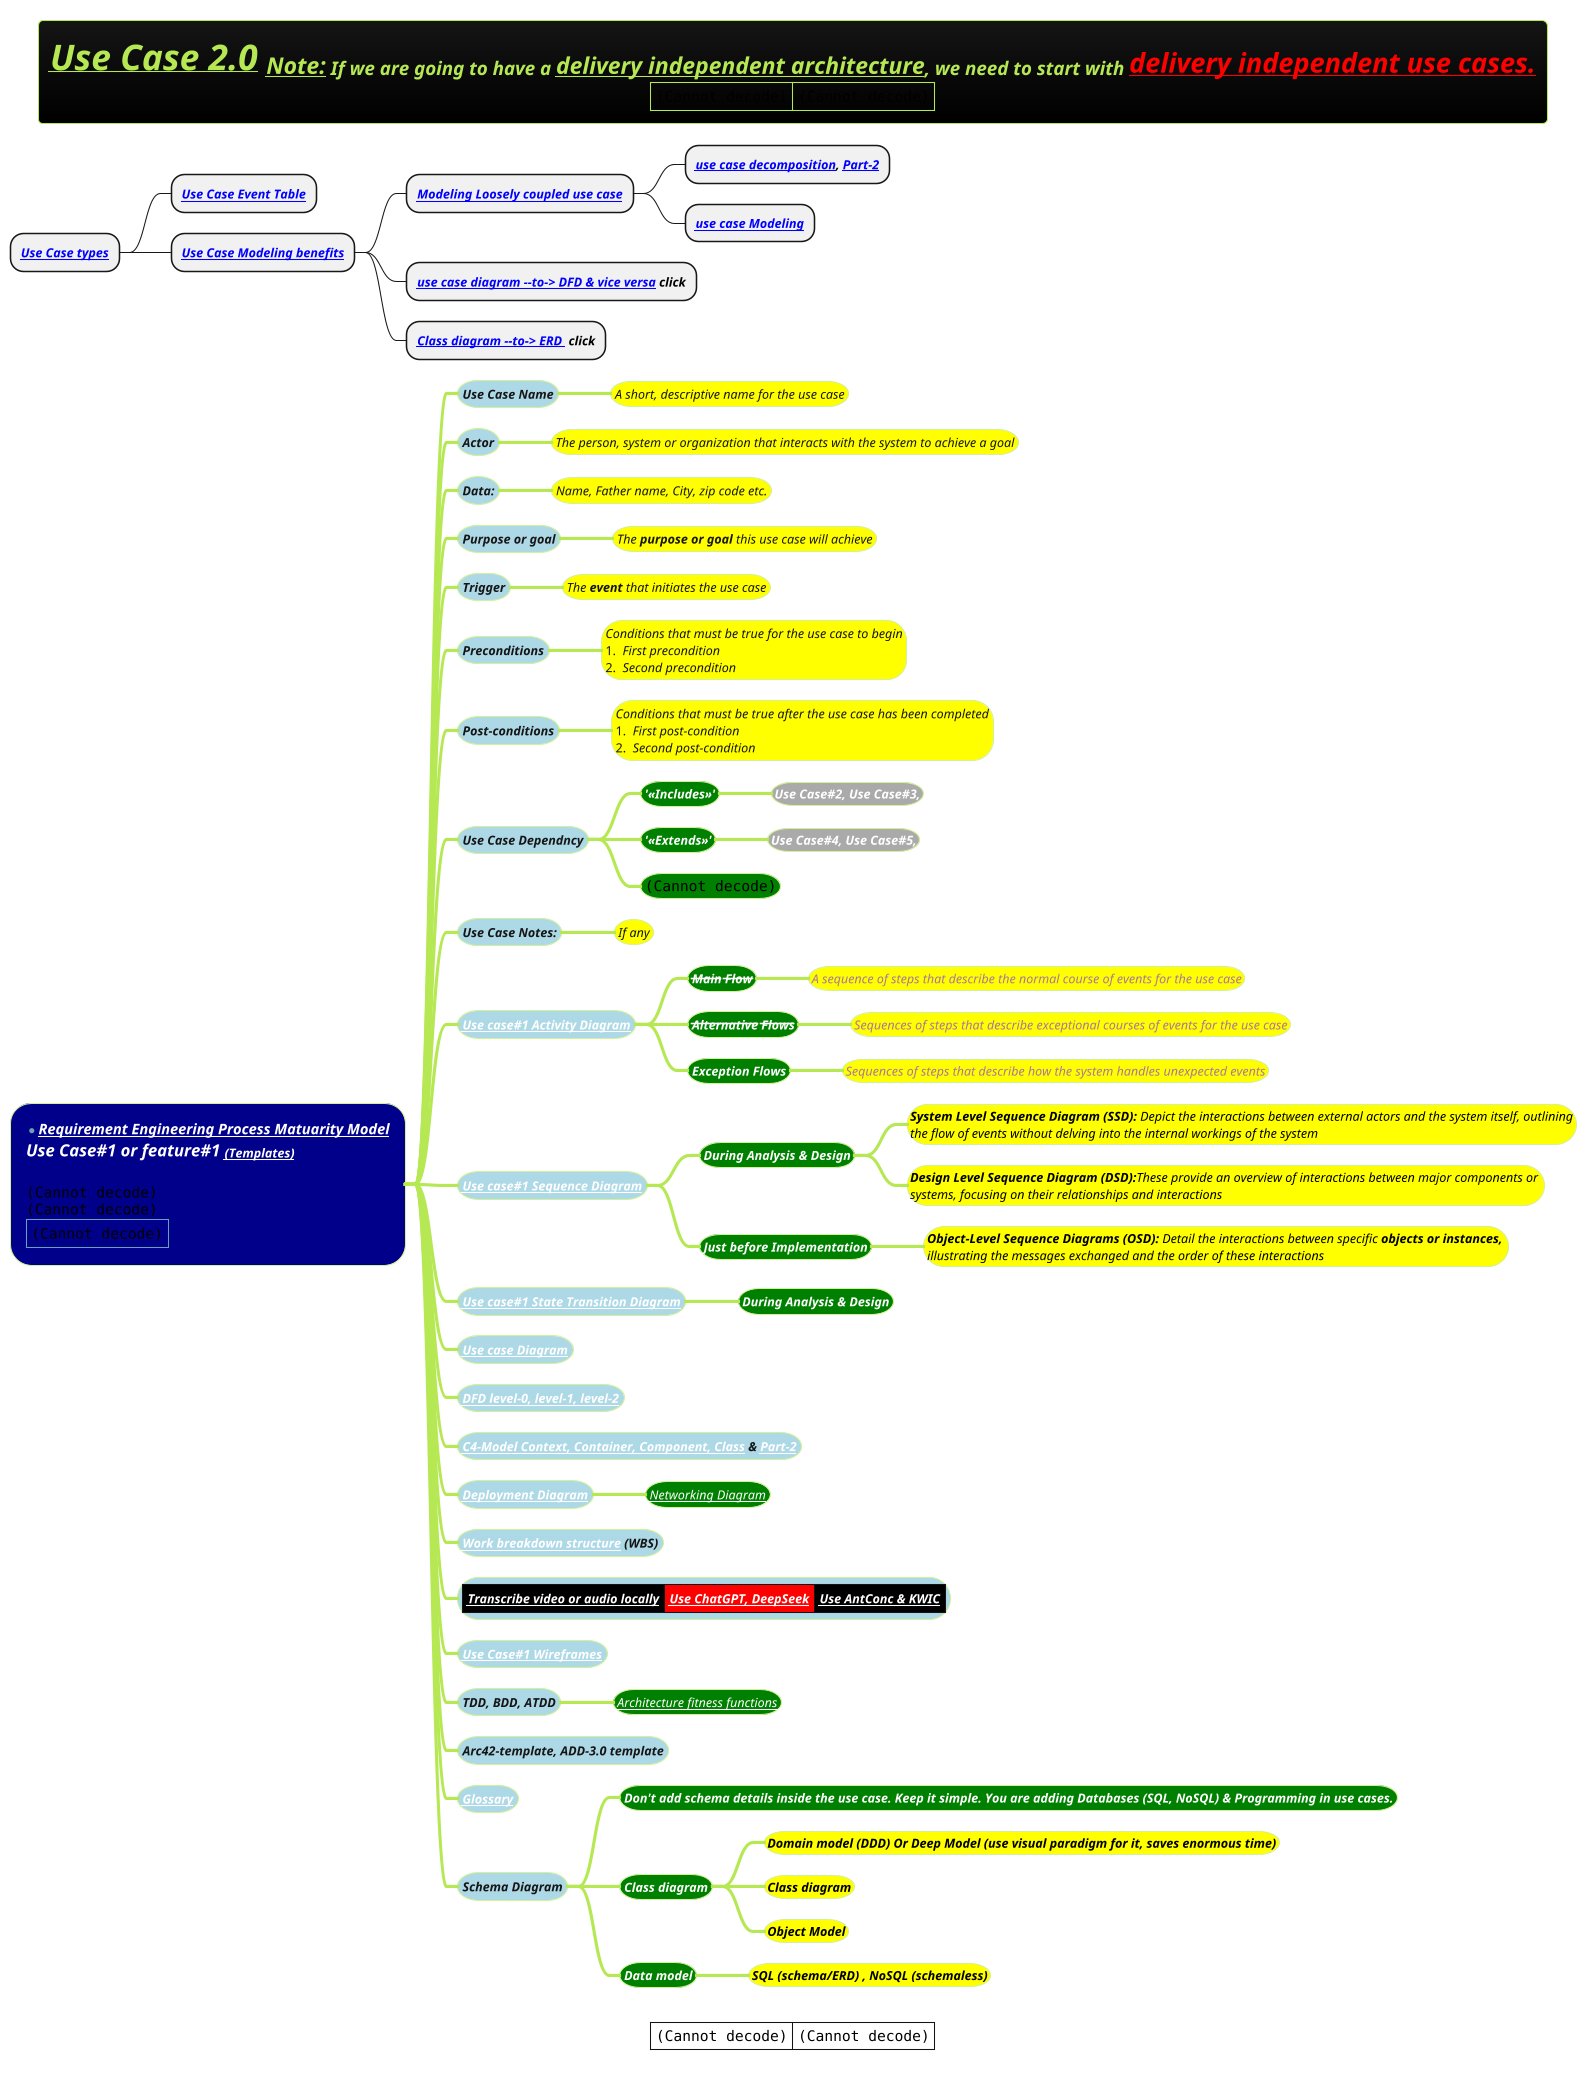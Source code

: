 @startmindmap
title =  <b><i><u><size:30>Use Case 2.0</u> <size:14>__Note:__ If we are going to have a __delivery independent architecture__, we need to start with <color #red><u>delivery independent use cases.\n|<img:img.png{scale=0.7}>|<img:use-case-view-4+1-model.png{scale=1}>|

caption |<img:img_1.png{scale=0.8}>|<img:img_11.png{scale=0.9}>|

* <size:12><b><i>[[use-case.png Use Case types]]
** <size:12><b><i>[[docs/2-uml/requirements-and-design-with-plantuml/1-use-cases-or-features/use-case-event-table.png Use Case Event Table]]
** <size:12><b><i>[[img.jpg Use Case Modeling benefits]]
*** <size:12><b><i>[[docs/2-uml/requirements-and-design-with-plantuml/1-use-cases-or-features/modeling-loosely-coupled-use-cases.png Modeling Loosely coupled use case]]
**** <size:12><b><i>[[docs/2-uml/requirements-and-design-with-plantuml/1-use-cases-or-features/use-case-decomposition.png use case decomposition]], [[docs/3-programming-languages/Venkat-Subramaniam/images/img_561.png Part-2]]
**** <size:12><b><i>[[docs/3-programming-languages/clean-architecture/images/use-case-modeling.png use case Modeling]]
*** <size:12><b><i>[[docs/2-uml/requirements-and-design-with-plantuml/1-use-cases-or-features/img_3.png use case diagram --to-> DFD & vice versa]] click
*** <size:12><b><i>[[img_1.png Class diagram --to-> ERD ]] click

!theme hacker

*[#darkblue]:*<size:14><i>[[docs/3-programming-languages/Venkat-Subramaniam/images/img_242.png Requirement Engineering Process Matuarity Model]]
<color #white><i>Use Case#1 or feature#1 <size:12>[[docs/2-uml/requirements-and-design-with-plantuml/1-use-cases-or-features/use-case-details-templates.png (Templates)]]

<img:use-case-vs-user-story.png>
<img:wireframe-1.png{scale=.76}>
|<img:img_0.png{scale=.85}>|;

**[#lightblue] <i><size:12>Use Case Name
***[#yellow] <i><size:12>A short, descriptive name for the use case
**[#lightblue] <i><size:12>Actor
***[#yellow] <i><size:12>The person, system or organization that interacts with the system to achieve a goal
**[#lightblue] <i><size:12>Data:
***[#yellow] <i><size:12>Name, Father name, City, zip code etc.
**[#lightblue] <i><size:12>Purpose or goal
***[#yellow] <i><size:12>The **purpose or goal** this use case will achieve
**[#lightblue] <i><size:12>Trigger
***[#yellow] <i><size:12>The **event** that initiates the use case
**[#lightblue] <i><size:12>Preconditions
***[#yellow]:<i><size:12>Conditions that must be true for the use case to begin
#<i><size:12> First precondition
#<i><size:12> Second precondition;
**[#lightblue] <i><size:12>Post-conditions
***[#yellow]:<i><size:12>Conditions that must be true after the use case has been completed
#<i><size:12> First post-condition
#<i><size:12> Second post-condition;
**[#lightblue] <i><size:12>Use Case Dependncy
***[#green] <b><color #white><i><size:12>'<<Includes>>'
****[#a] <color #white><b><i><size:12>Use Case#2, Use Case#3,
***[#green] <b><color #white><i><size:12>'<<Extends>>'
****[#a] <color #white><b><i><size:12>Use Case#4, Use Case#5,
***[#green] <b><color #white><i><size:12><img:img_2.png{scale=.7}>
**[#lightblue] <i><size:12>Use Case Notes:
***[#yellow] <i><size:12>If any
**[#lightblue] <i><size:12>[[docs/2-uml/requirements-and-design-with-plantuml/activity-diagrams/use-case-1-activity.puml Use case#1 Activity Diagram]]
***[#green] <color #white><b><i><size:12>--Main-- --Flow--
****[#yellow] <i><size:12>A sequence of steps that describe the normal course of events for the use case
***[#green] <color #white><b><i><size:12>--Alternative-- --Flows--
****[#yellow] <i><size:12>Sequences of steps that describe exceptional courses of events for the use case
***[#green] <color #white><b><i><size:12>Exception Flows
****[#yellow] <i><size:12>Sequences of steps that describe how the system handles unexpected events
**[#lightblue] <i><size:12>[[docs/2-uml/requirements-and-design-with-plantuml/sequence-diagrams/use-case-1-sequence.puml Use case#1 Sequence Diagram]]
***[#green] <color #white><b><i><size:12>During Analysis & Design
****[#yellow] <color #black><i><size:12><b>System Level Sequence Diagram (SSD):</b> Depict the interactions between external actors and the system itself, outlining\n<i><size:12><color #black>the flow of events without delving into the internal workings of the system
****[#yellow] <color #black><i><size:12><b>Design Level Sequence Diagram (DSD):</b>These provide an overview of interactions between major components or \n<i><size:12><color #black>systems, focusing on their relationships and interactions
***[#green] <color #white><b><i><size:12>Just before Implementation
****[#yellow] <color #black><i><size:12><b>Object-Level Sequence Diagrams (OSD):</b> Detail the interactions between specific **objects or instances,** \n<i><size:12><color #black>illustrating the messages exchanged and the order of these interactions
**[#lightblue] <i><size:12>[[docs/2-uml/requirements-and-design-with-plantuml/state-transition-diagrams/use-case-1-state-transition.puml Use case#1 State Transition Diagram]]
***[#green] <color #white><b><i><size:12>During Analysis & Design
**[#lightblue] <i><size:12>[[docs/2-uml/requirements-and-design-with-plantuml/0-use-case-diagrams/Tomplot-Use-Case-diagram.puml Use case Diagram]]
**[#lightblue] <i><size:12>[[docs/2-uml/requirements-and-design-with-plantuml/0-use-case-diagrams/Tomplot-Use-Case-diagram.puml DFD level-0, level-1, level-2]]
**[#lightblue] <i><size:12>[[docs/2-uml/diagram-as-code-2-0/images/C4-model.drawio.png C4-Model Context, Container, Component, Class]] & [[https://c4model.com/ Part-2]]
**[#lightblue] <i><size:12>[[docs/3-programming-languages/Venkat-Subramaniam/images/img_965.png Deployment Diagram]]
***[#green] <i><size:12>[[docs/2-uml/requirements-and-design-with-plantuml/0-use-case-diagrams/Tomplot-Use-Case-diagram.puml Networking Diagram]]
**[#lightblue] <i><size:12>[[docs/2-uml/requirements-and-design-with-plantuml/0-use-case-diagrams/Tomplot-Use-Case-diagram.puml Work breakdown structure]] (WBS)
**[#lightblue] |<#black><b><i><color #black><size:12>[[docs/3-programming-languages/Venkat-Subramaniam/images/img_984.png Transcribe video or audio locally]]|<#red><b><i><color #black><size:12>[[docs/3-programming-languages/Venkat-Subramaniam/images/img_984.png Use ChatGPT, DeepSeek]]|<#black><b><i><color #black><size:12>[[docs/3-programming-languages/Venkat-Subramaniam/images/img_985.png Use AntConc & KWIC]]|
**[#lightblue] <i><size:12>[[docs/2-uml/requirements-and-design-with-plantuml/1-use-cases-or-features/wireframe.png Use Case#1 Wireframes]]
**[#lightblue] <i><size:12>TDD, BDD, ATDD
***[#green] <i><size:12>[[docs/3-programming-languages/Venkat-Subramaniam/Creating-and-Maintaining-Architectural-Fitness-Functions.puml Architecture fitness functions]]
**[#lightblue] <i><size:12>Arc42-template, ADD-3.0 template
**[#lightblue] <i><size:12>[[docs/2-uml/requirements-and-design-with-plantuml/glossary.puml Glossary]]
**[#lightblue] <i><size:12>Schema Diagram
***[#green] <color #white><b><i><size:12>Don't add schema details inside the use case. Keep it simple. You are adding Databases (SQL, NoSQL) & Programming in use cases.
***[#green] <color #white><b><i><size:12>Class diagram
****[#yellow] <color #black><i><size:12><b>Domain model (DDD) Or Deep Model (use visual paradigm for it, saves enormous time)
****[#yellow] <color #black><i><size:12><b>Class diagram
****[#yellow] <color #black><i><size:12><b>Object Model
***[#green] <color #white><b><i><size:12>Data model
****[#yellow] <color #black><i><size:12><b>SQL (schema/ERD) , NoSQL (schemaless)

@endmindmap
